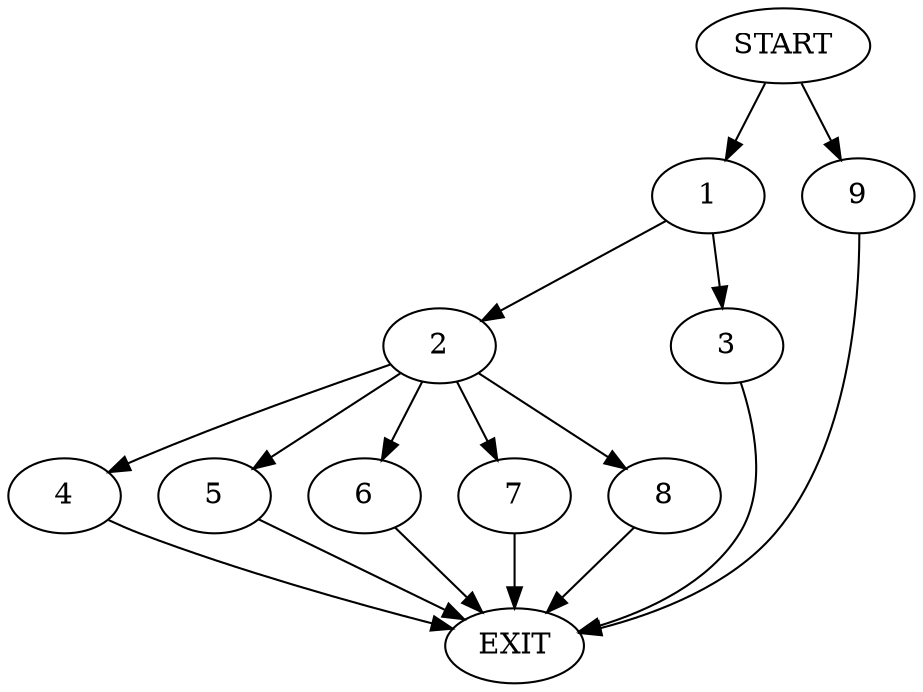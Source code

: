 digraph {
0 [label="START"]
10 [label="EXIT"]
0 -> 1
1 -> 2
1 -> 3
2 -> 4
2 -> 5
2 -> 6
2 -> 7
2 -> 8
3 -> 10
6 -> 10
4 -> 10
8 -> 10
7 -> 10
5 -> 10
0 -> 9
9 -> 10
}
